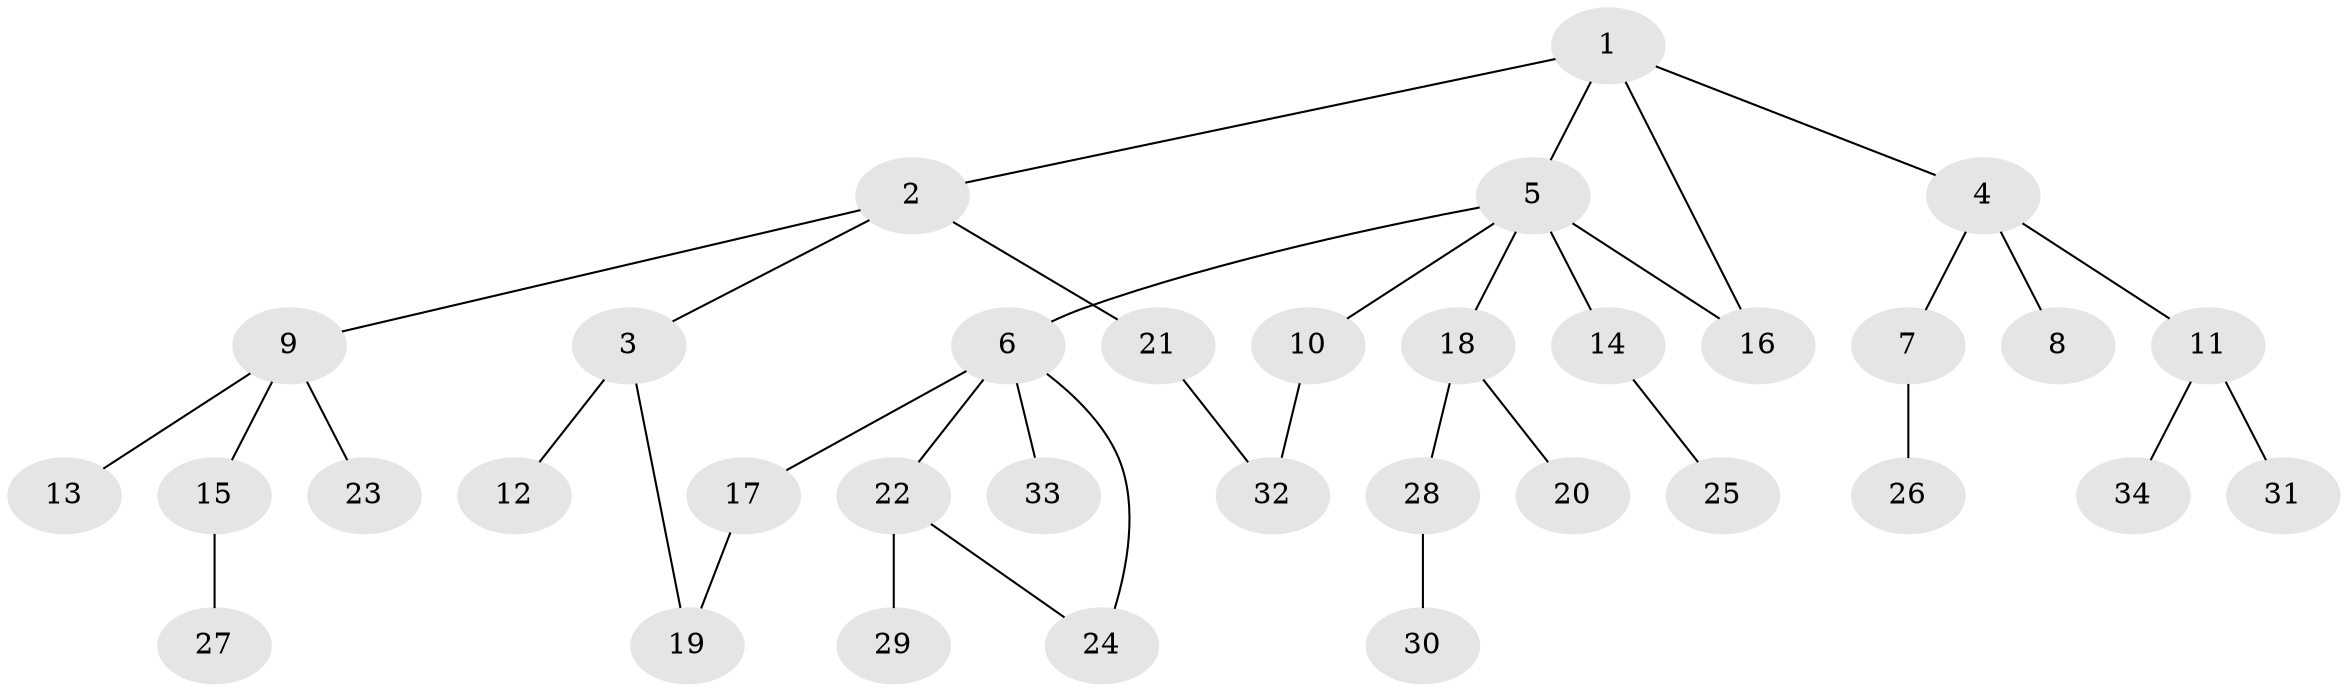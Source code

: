 // original degree distribution, {5: 0.06349206349206349, 4: 0.06349206349206349, 3: 0.09523809523809523, 7: 0.015873015873015872, 2: 0.36507936507936506, 1: 0.3968253968253968}
// Generated by graph-tools (version 1.1) at 2025/34/03/09/25 02:34:06]
// undirected, 34 vertices, 37 edges
graph export_dot {
graph [start="1"]
  node [color=gray90,style=filled];
  1;
  2;
  3;
  4;
  5;
  6;
  7;
  8;
  9;
  10;
  11;
  12;
  13;
  14;
  15;
  16;
  17;
  18;
  19;
  20;
  21;
  22;
  23;
  24;
  25;
  26;
  27;
  28;
  29;
  30;
  31;
  32;
  33;
  34;
  1 -- 2 [weight=1.0];
  1 -- 4 [weight=1.0];
  1 -- 5 [weight=1.0];
  1 -- 16 [weight=1.0];
  2 -- 3 [weight=1.0];
  2 -- 9 [weight=1.0];
  2 -- 21 [weight=1.0];
  3 -- 12 [weight=1.0];
  3 -- 19 [weight=1.0];
  4 -- 7 [weight=1.0];
  4 -- 8 [weight=1.0];
  4 -- 11 [weight=1.0];
  5 -- 6 [weight=1.0];
  5 -- 10 [weight=1.0];
  5 -- 14 [weight=1.0];
  5 -- 16 [weight=1.0];
  5 -- 18 [weight=1.0];
  6 -- 17 [weight=1.0];
  6 -- 22 [weight=1.0];
  6 -- 24 [weight=1.0];
  6 -- 33 [weight=1.0];
  7 -- 26 [weight=1.0];
  9 -- 13 [weight=1.0];
  9 -- 15 [weight=1.0];
  9 -- 23 [weight=1.0];
  10 -- 32 [weight=1.0];
  11 -- 31 [weight=1.0];
  11 -- 34 [weight=1.0];
  14 -- 25 [weight=1.0];
  15 -- 27 [weight=1.0];
  17 -- 19 [weight=1.0];
  18 -- 20 [weight=2.0];
  18 -- 28 [weight=1.0];
  21 -- 32 [weight=1.0];
  22 -- 24 [weight=1.0];
  22 -- 29 [weight=1.0];
  28 -- 30 [weight=1.0];
}
